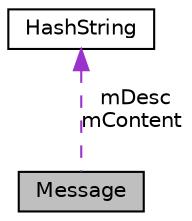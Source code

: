 digraph "Message"
{
  edge [fontname="Helvetica",fontsize="10",labelfontname="Helvetica",labelfontsize="10"];
  node [fontname="Helvetica",fontsize="10",shape=record];
  Node1 [label="Message",height=0.2,width=0.4,color="black", fillcolor="grey75", style="filled", fontcolor="black"];
  Node2 -> Node1 [dir="back",color="darkorchid3",fontsize="10",style="dashed",label=" mDesc\nmContent" ,fontname="Helvetica"];
  Node2 [label="HashString",height=0.2,width=0.4,color="black", fillcolor="white", style="filled",URL="$classHashString.html"];
}
